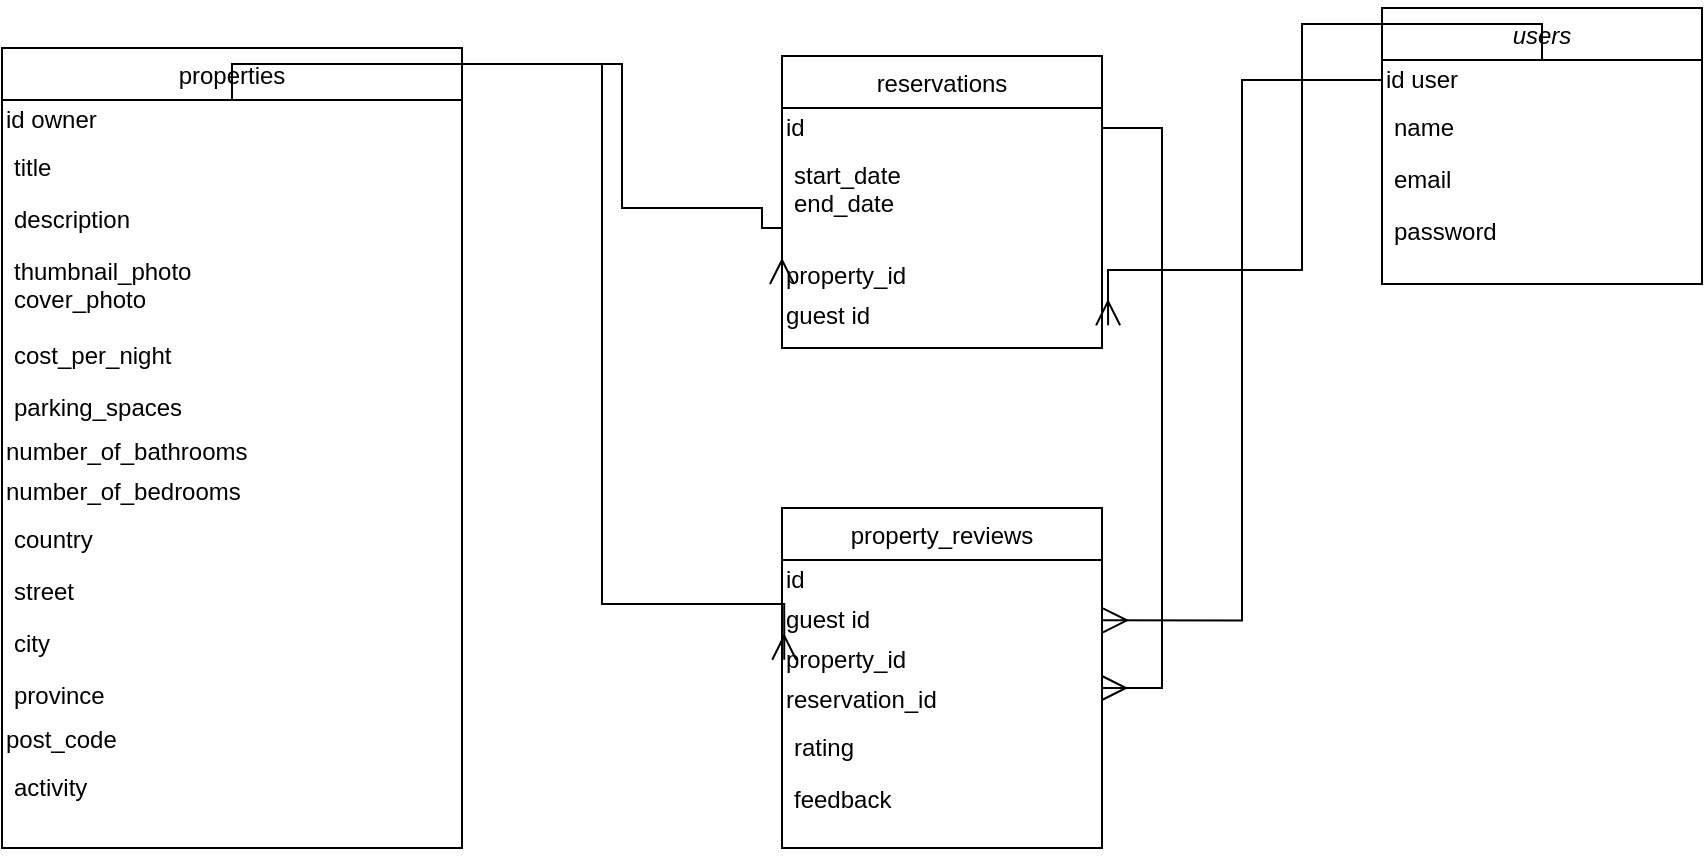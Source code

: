 <mxfile version="14.4.3" type="github">
  <diagram id="VbjsBvXk_r9H6xnW6gbQ" name="Page-1">
    <mxGraphModel dx="1952" dy="646" grid="1" gridSize="10" guides="1" tooltips="1" connect="1" arrows="1" fold="1" page="1" pageScale="1" pageWidth="827" pageHeight="1169" math="0" shadow="0">
      <root>
        <mxCell id="0" />
        <mxCell id="1" parent="0" />
        <mxCell id="YT4_639piBS6mPweg1sy-2" value="users" style="swimlane;fontStyle=2;align=center;verticalAlign=top;childLayout=stackLayout;horizontal=1;startSize=26;horizontalStack=0;resizeParent=1;resizeLast=0;collapsible=1;marginBottom=0;rounded=0;shadow=0;strokeWidth=1;" vertex="1" parent="1">
          <mxGeometry x="-10" y="60" width="160" height="138" as="geometry">
            <mxRectangle x="230" y="140" width="160" height="26" as="alternateBounds" />
          </mxGeometry>
        </mxCell>
        <mxCell id="YT4_639piBS6mPweg1sy-3" value="&lt;div align=&quot;left&quot;&gt;id user&lt;br&gt;&lt;/div&gt;" style="text;html=1;align=left;verticalAlign=middle;resizable=0;points=[];autosize=1;" vertex="1" parent="YT4_639piBS6mPweg1sy-2">
          <mxGeometry y="26" width="160" height="20" as="geometry" />
        </mxCell>
        <mxCell id="YT4_639piBS6mPweg1sy-4" value="name" style="text;align=left;verticalAlign=top;spacingLeft=4;spacingRight=4;overflow=hidden;rotatable=0;points=[[0,0.5],[1,0.5]];portConstraint=eastwest;" vertex="1" parent="YT4_639piBS6mPweg1sy-2">
          <mxGeometry y="46" width="160" height="26" as="geometry" />
        </mxCell>
        <mxCell id="YT4_639piBS6mPweg1sy-5" value="email" style="text;align=left;verticalAlign=top;spacingLeft=4;spacingRight=4;overflow=hidden;rotatable=0;points=[[0,0.5],[1,0.5]];portConstraint=eastwest;rounded=0;shadow=0;html=0;" vertex="1" parent="YT4_639piBS6mPweg1sy-2">
          <mxGeometry y="72" width="160" height="26" as="geometry" />
        </mxCell>
        <mxCell id="YT4_639piBS6mPweg1sy-6" value="password" style="text;align=left;verticalAlign=top;spacingLeft=4;spacingRight=4;overflow=hidden;rotatable=0;points=[[0,0.5],[1,0.5]];portConstraint=eastwest;rounded=0;shadow=0;html=0;" vertex="1" parent="YT4_639piBS6mPweg1sy-2">
          <mxGeometry y="98" width="160" height="26" as="geometry" />
        </mxCell>
        <mxCell id="YT4_639piBS6mPweg1sy-8" value="properties" style="swimlane;fontStyle=0;align=center;verticalAlign=top;childLayout=stackLayout;horizontal=1;startSize=26;horizontalStack=0;resizeParent=1;resizeLast=0;collapsible=1;marginBottom=0;rounded=0;shadow=0;strokeWidth=1;" vertex="1" parent="1">
          <mxGeometry x="-700" y="80" width="230" height="400" as="geometry">
            <mxRectangle x="120" y="360" width="160" height="26" as="alternateBounds" />
          </mxGeometry>
        </mxCell>
        <mxCell id="YT4_639piBS6mPweg1sy-9" value="&lt;div align=&quot;left&quot;&gt;id owner&lt;/div&gt;" style="text;html=1;align=left;verticalAlign=middle;resizable=0;points=[];autosize=1;" vertex="1" parent="YT4_639piBS6mPweg1sy-8">
          <mxGeometry y="26" width="230" height="20" as="geometry" />
        </mxCell>
        <mxCell id="YT4_639piBS6mPweg1sy-10" value="title" style="text;align=left;verticalAlign=top;spacingLeft=4;spacingRight=4;overflow=hidden;rotatable=0;points=[[0,0.5],[1,0.5]];portConstraint=eastwest;" vertex="1" parent="YT4_639piBS6mPweg1sy-8">
          <mxGeometry y="46" width="230" height="26" as="geometry" />
        </mxCell>
        <mxCell id="YT4_639piBS6mPweg1sy-11" value="description" style="text;align=left;verticalAlign=top;spacingLeft=4;spacingRight=4;overflow=hidden;rotatable=0;points=[[0,0.5],[1,0.5]];portConstraint=eastwest;rounded=0;shadow=0;html=0;" vertex="1" parent="YT4_639piBS6mPweg1sy-8">
          <mxGeometry y="72" width="230" height="26" as="geometry" />
        </mxCell>
        <mxCell id="YT4_639piBS6mPweg1sy-37" value="thumbnail_photo&#xa;cover_photo&#xa;" style="text;align=left;verticalAlign=top;spacingLeft=4;spacingRight=4;overflow=hidden;rotatable=0;points=[[0,0.5],[1,0.5]];portConstraint=eastwest;" vertex="1" parent="YT4_639piBS6mPweg1sy-8">
          <mxGeometry y="98" width="230" height="42" as="geometry" />
        </mxCell>
        <mxCell id="YT4_639piBS6mPweg1sy-12" value="cost_per_night" style="text;align=left;verticalAlign=top;spacingLeft=4;spacingRight=4;overflow=hidden;rotatable=0;points=[[0,0.5],[1,0.5]];portConstraint=eastwest;fontStyle=0" vertex="1" parent="YT4_639piBS6mPweg1sy-8">
          <mxGeometry y="140" width="230" height="26" as="geometry" />
        </mxCell>
        <mxCell id="YT4_639piBS6mPweg1sy-13" value="parking_spaces" style="text;align=left;verticalAlign=top;spacingLeft=4;spacingRight=4;overflow=hidden;rotatable=0;points=[[0,0.5],[1,0.5]];portConstraint=eastwest;" vertex="1" parent="YT4_639piBS6mPweg1sy-8">
          <mxGeometry y="166" width="230" height="26" as="geometry" />
        </mxCell>
        <mxCell id="YT4_639piBS6mPweg1sy-14" value="&lt;div align=&quot;left&quot;&gt;number_of_bathrooms&lt;/div&gt;" style="text;html=1;align=left;verticalAlign=middle;resizable=0;points=[];autosize=1;" vertex="1" parent="YT4_639piBS6mPweg1sy-8">
          <mxGeometry y="192" width="230" height="20" as="geometry" />
        </mxCell>
        <mxCell id="YT4_639piBS6mPweg1sy-15" value="&lt;div align=&quot;left&quot;&gt;number_of_bedrooms &lt;br&gt;&lt;/div&gt;" style="text;html=1;align=left;verticalAlign=middle;resizable=0;points=[];autosize=1;rotation=0;" vertex="1" parent="YT4_639piBS6mPweg1sy-8">
          <mxGeometry y="212" width="230" height="20" as="geometry" />
        </mxCell>
        <mxCell id="YT4_639piBS6mPweg1sy-26" value="country" style="text;align=left;verticalAlign=top;spacingLeft=4;spacingRight=4;overflow=hidden;rotatable=0;points=[[0,0.5],[1,0.5]];portConstraint=eastwest;" vertex="1" parent="YT4_639piBS6mPweg1sy-8">
          <mxGeometry y="232" width="230" height="26" as="geometry" />
        </mxCell>
        <mxCell id="YT4_639piBS6mPweg1sy-27" value="street" style="text;align=left;verticalAlign=top;spacingLeft=4;spacingRight=4;overflow=hidden;rotatable=0;points=[[0,0.5],[1,0.5]];portConstraint=eastwest;rounded=0;shadow=0;html=0;" vertex="1" parent="YT4_639piBS6mPweg1sy-8">
          <mxGeometry y="258" width="230" height="26" as="geometry" />
        </mxCell>
        <mxCell id="YT4_639piBS6mPweg1sy-28" value="city" style="text;align=left;verticalAlign=top;spacingLeft=4;spacingRight=4;overflow=hidden;rotatable=0;points=[[0,0.5],[1,0.5]];portConstraint=eastwest;fontStyle=0" vertex="1" parent="YT4_639piBS6mPweg1sy-8">
          <mxGeometry y="284" width="230" height="26" as="geometry" />
        </mxCell>
        <mxCell id="YT4_639piBS6mPweg1sy-29" value="province" style="text;align=left;verticalAlign=top;spacingLeft=4;spacingRight=4;overflow=hidden;rotatable=0;points=[[0,0.5],[1,0.5]];portConstraint=eastwest;" vertex="1" parent="YT4_639piBS6mPweg1sy-8">
          <mxGeometry y="310" width="230" height="26" as="geometry" />
        </mxCell>
        <mxCell id="YT4_639piBS6mPweg1sy-30" value="post_code" style="text;html=1;align=left;verticalAlign=middle;resizable=0;points=[];autosize=1;rotation=0;" vertex="1" parent="YT4_639piBS6mPweg1sy-8">
          <mxGeometry y="336" width="230" height="20" as="geometry" />
        </mxCell>
        <mxCell id="YT4_639piBS6mPweg1sy-31" value="activity" style="text;align=left;verticalAlign=top;spacingLeft=4;spacingRight=4;overflow=hidden;rotatable=0;points=[[0,0.5],[1,0.5]];portConstraint=eastwest;" vertex="1" parent="YT4_639piBS6mPweg1sy-8">
          <mxGeometry y="356" width="230" height="44" as="geometry" />
        </mxCell>
        <mxCell id="YT4_639piBS6mPweg1sy-17" value="reservations" style="swimlane;fontStyle=0;align=center;verticalAlign=top;childLayout=stackLayout;horizontal=1;startSize=26;horizontalStack=0;resizeParent=1;resizeLast=0;collapsible=1;marginBottom=0;rounded=0;shadow=0;strokeWidth=1;" vertex="1" parent="1">
          <mxGeometry x="-310" y="84" width="160" height="146" as="geometry">
            <mxRectangle x="340" y="380" width="170" height="26" as="alternateBounds" />
          </mxGeometry>
        </mxCell>
        <mxCell id="YT4_639piBS6mPweg1sy-40" value="&lt;div align=&quot;left&quot;&gt;id&lt;/div&gt;" style="text;html=1;align=left;verticalAlign=middle;resizable=0;points=[];autosize=1;" vertex="1" parent="YT4_639piBS6mPweg1sy-17">
          <mxGeometry y="26" width="160" height="20" as="geometry" />
        </mxCell>
        <mxCell id="YT4_639piBS6mPweg1sy-18" value="start_date&#xa;end_date&#xa;" style="text;align=left;verticalAlign=top;spacingLeft=4;spacingRight=4;overflow=hidden;rotatable=0;points=[[0,0.5],[1,0.5]];portConstraint=eastwest;" vertex="1" parent="YT4_639piBS6mPweg1sy-17">
          <mxGeometry y="46" width="160" height="54" as="geometry" />
        </mxCell>
        <mxCell id="YT4_639piBS6mPweg1sy-45" value="&lt;div align=&quot;left&quot;&gt;property_id&lt;/div&gt;" style="text;html=1;align=left;verticalAlign=middle;resizable=0;points=[];autosize=1;" vertex="1" parent="YT4_639piBS6mPweg1sy-17">
          <mxGeometry y="100" width="160" height="20" as="geometry" />
        </mxCell>
        <mxCell id="YT4_639piBS6mPweg1sy-44" value="&lt;div align=&quot;left&quot;&gt;guest id&lt;br&gt;&lt;/div&gt;" style="text;html=1;align=left;verticalAlign=middle;resizable=0;points=[];autosize=1;" vertex="1" parent="YT4_639piBS6mPweg1sy-17">
          <mxGeometry y="120" width="160" height="20" as="geometry" />
        </mxCell>
        <mxCell id="YT4_639piBS6mPweg1sy-19" value="property_reviews" style="swimlane;fontStyle=0;align=center;verticalAlign=top;childLayout=stackLayout;horizontal=1;startSize=26;horizontalStack=0;resizeParent=1;resizeLast=0;collapsible=1;marginBottom=0;rounded=0;shadow=0;strokeWidth=1;" vertex="1" parent="1">
          <mxGeometry x="-310" y="310" width="160" height="170" as="geometry">
            <mxRectangle x="550" y="140" width="160" height="26" as="alternateBounds" />
          </mxGeometry>
        </mxCell>
        <mxCell id="YT4_639piBS6mPweg1sy-42" value="&lt;div align=&quot;left&quot;&gt;id&lt;/div&gt;" style="text;html=1;align=left;verticalAlign=middle;resizable=0;points=[];autosize=1;" vertex="1" parent="YT4_639piBS6mPweg1sy-19">
          <mxGeometry y="26" width="160" height="20" as="geometry" />
        </mxCell>
        <mxCell id="YT4_639piBS6mPweg1sy-43" value="&lt;div align=&quot;left&quot;&gt;guest id&lt;br&gt;&lt;/div&gt;" style="text;html=1;align=left;verticalAlign=middle;resizable=0;points=[];autosize=1;" vertex="1" parent="YT4_639piBS6mPweg1sy-19">
          <mxGeometry y="46" width="160" height="20" as="geometry" />
        </mxCell>
        <mxCell id="YT4_639piBS6mPweg1sy-46" value="&lt;div align=&quot;left&quot;&gt;property_id&lt;/div&gt;" style="text;html=1;align=left;verticalAlign=middle;resizable=0;points=[];autosize=1;" vertex="1" parent="YT4_639piBS6mPweg1sy-19">
          <mxGeometry y="66" width="160" height="20" as="geometry" />
        </mxCell>
        <mxCell id="YT4_639piBS6mPweg1sy-47" value="&lt;div align=&quot;left&quot;&gt;reservation_id&lt;/div&gt;" style="text;html=1;align=left;verticalAlign=middle;resizable=0;points=[];autosize=1;" vertex="1" parent="YT4_639piBS6mPweg1sy-19">
          <mxGeometry y="86" width="160" height="20" as="geometry" />
        </mxCell>
        <mxCell id="YT4_639piBS6mPweg1sy-21" value="rating" style="text;align=left;verticalAlign=top;spacingLeft=4;spacingRight=4;overflow=hidden;rotatable=0;points=[[0,0.5],[1,0.5]];portConstraint=eastwest;rounded=0;shadow=0;html=0;" vertex="1" parent="YT4_639piBS6mPweg1sy-19">
          <mxGeometry y="106" width="160" height="26" as="geometry" />
        </mxCell>
        <mxCell id="YT4_639piBS6mPweg1sy-20" value="feedback" style="text;align=left;verticalAlign=top;spacingLeft=4;spacingRight=4;overflow=hidden;rotatable=0;points=[[0,0.5],[1,0.5]];portConstraint=eastwest;" vertex="1" parent="YT4_639piBS6mPweg1sy-19">
          <mxGeometry y="132" width="160" height="26" as="geometry" />
        </mxCell>
        <mxCell id="YT4_639piBS6mPweg1sy-48" style="edgeStyle=orthogonalEdgeStyle;rounded=0;orthogonalLoop=1;jettySize=auto;html=1;entryX=1;entryY=0.2;entryDx=0;entryDy=0;entryPerimeter=0;endArrow=ERmany;endFill=0;endSize=10;strokeWidth=1;" edge="1" parent="1" source="YT4_639piBS6mPweg1sy-40" target="YT4_639piBS6mPweg1sy-47">
          <mxGeometry relative="1" as="geometry">
            <Array as="points">
              <mxPoint x="-120" y="120" />
              <mxPoint x="-120" y="400" />
            </Array>
          </mxGeometry>
        </mxCell>
        <mxCell id="YT4_639piBS6mPweg1sy-49" style="edgeStyle=orthogonalEdgeStyle;rounded=0;orthogonalLoop=1;jettySize=auto;html=1;entryX=0.007;entryY=0.493;entryDx=0;entryDy=0;entryPerimeter=0;endArrow=ERmany;endFill=0;endSize=10;strokeWidth=1;" edge="1" parent="1" source="YT4_639piBS6mPweg1sy-9" target="YT4_639piBS6mPweg1sy-46">
          <mxGeometry relative="1" as="geometry">
            <Array as="points">
              <mxPoint x="-400" y="88" />
              <mxPoint x="-400" y="358" />
            </Array>
          </mxGeometry>
        </mxCell>
        <mxCell id="YT4_639piBS6mPweg1sy-50" style="edgeStyle=orthogonalEdgeStyle;rounded=0;orthogonalLoop=1;jettySize=auto;html=1;entryX=0;entryY=0.7;entryDx=0;entryDy=0;entryPerimeter=0;endArrow=ERmany;endFill=0;endSize=10;strokeWidth=1;" edge="1" parent="1" source="YT4_639piBS6mPweg1sy-9" target="YT4_639piBS6mPweg1sy-45">
          <mxGeometry relative="1" as="geometry">
            <Array as="points">
              <mxPoint x="-390" y="88" />
              <mxPoint x="-390" y="160" />
              <mxPoint x="-320" y="160" />
              <mxPoint x="-320" y="170" />
            </Array>
          </mxGeometry>
        </mxCell>
        <mxCell id="YT4_639piBS6mPweg1sy-51" style="edgeStyle=orthogonalEdgeStyle;rounded=0;orthogonalLoop=1;jettySize=auto;html=1;entryX=1.019;entryY=0.733;entryDx=0;entryDy=0;entryPerimeter=0;endArrow=ERmany;endFill=0;endSize=10;strokeWidth=1;" edge="1" parent="1" source="YT4_639piBS6mPweg1sy-3" target="YT4_639piBS6mPweg1sy-44">
          <mxGeometry relative="1" as="geometry">
            <Array as="points">
              <mxPoint x="-50" y="68" />
              <mxPoint x="-50" y="191" />
            </Array>
          </mxGeometry>
        </mxCell>
        <mxCell id="YT4_639piBS6mPweg1sy-52" style="edgeStyle=orthogonalEdgeStyle;rounded=0;orthogonalLoop=1;jettySize=auto;html=1;entryX=1.003;entryY=0.508;entryDx=0;entryDy=0;entryPerimeter=0;endArrow=ERmany;endFill=0;endSize=10;strokeWidth=1;" edge="1" parent="1" source="YT4_639piBS6mPweg1sy-3" target="YT4_639piBS6mPweg1sy-43">
          <mxGeometry relative="1" as="geometry" />
        </mxCell>
      </root>
    </mxGraphModel>
  </diagram>
</mxfile>
